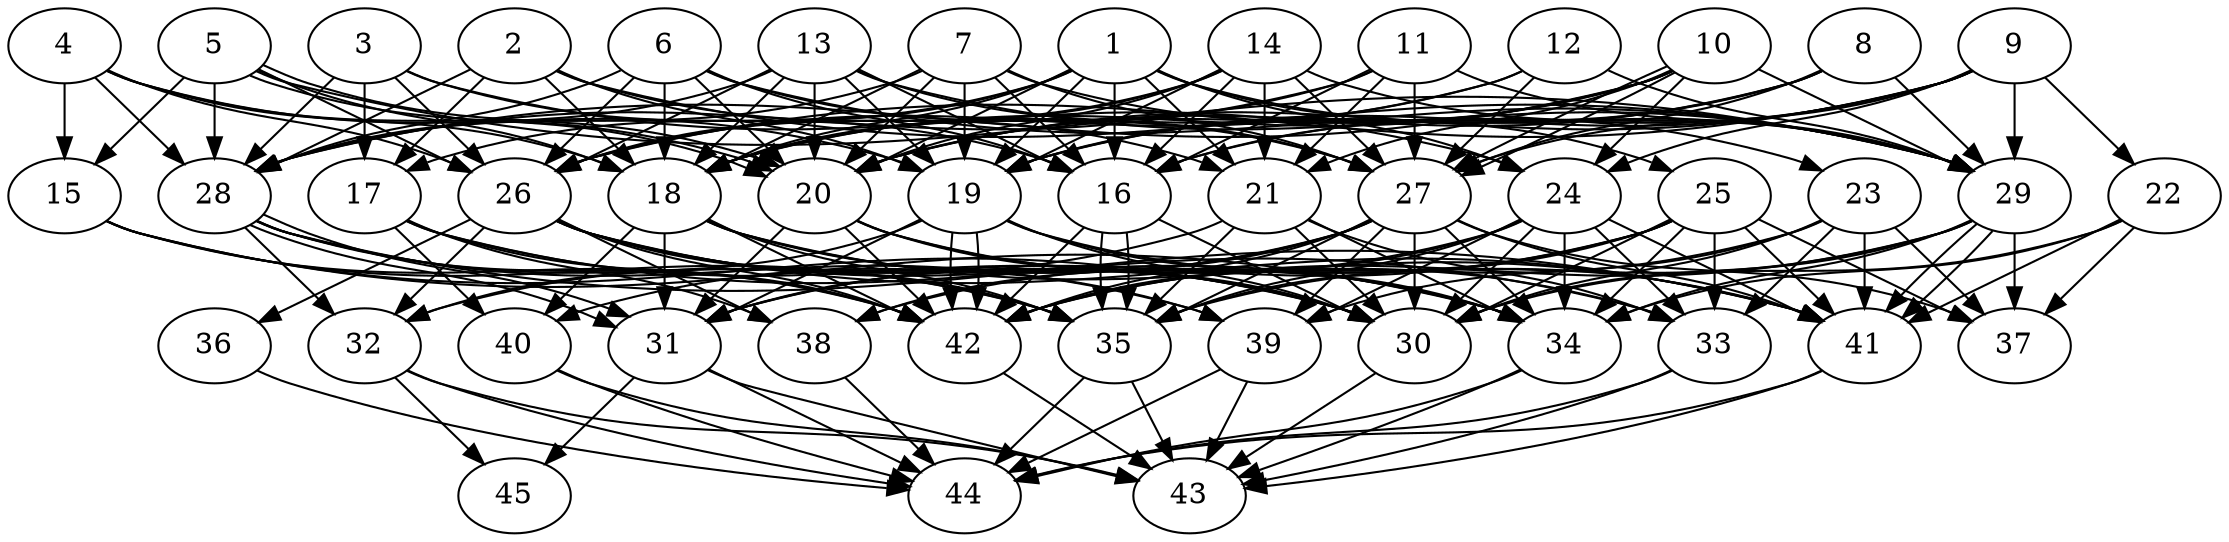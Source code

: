// DAG automatically generated by daggen at Thu Oct  3 14:07:24 2019
// ./daggen --dot -n 45 --ccr 0.4 --fat 0.7 --regular 0.9 --density 0.9 --mindata 5242880 --maxdata 52428800 
digraph G {
  1 [size="27100160", alpha="0.02", expect_size="10840064"] 
  1 -> 16 [size ="10840064"]
  1 -> 17 [size ="10840064"]
  1 -> 18 [size ="10840064"]
  1 -> 19 [size ="10840064"]
  1 -> 20 [size ="10840064"]
  1 -> 21 [size ="10840064"]
  1 -> 24 [size ="10840064"]
  1 -> 25 [size ="10840064"]
  1 -> 26 [size ="10840064"]
  1 -> 29 [size ="10840064"]
  2 [size="26931200", alpha="0.17", expect_size="10772480"] 
  2 -> 17 [size ="10772480"]
  2 -> 18 [size ="10772480"]
  2 -> 19 [size ="10772480"]
  2 -> 21 [size ="10772480"]
  2 -> 28 [size ="10772480"]
  2 -> 29 [size ="10772480"]
  3 [size="22451200", alpha="0.10", expect_size="8980480"] 
  3 -> 16 [size ="8980480"]
  3 -> 17 [size ="8980480"]
  3 -> 24 [size ="8980480"]
  3 -> 26 [size ="8980480"]
  3 -> 28 [size ="8980480"]
  4 [size="62179840", alpha="0.05", expect_size="24871936"] 
  4 -> 15 [size ="24871936"]
  4 -> 18 [size ="24871936"]
  4 -> 19 [size ="24871936"]
  4 -> 20 [size ="24871936"]
  4 -> 26 [size ="24871936"]
  4 -> 28 [size ="24871936"]
  5 [size="101368320", alpha="0.05", expect_size="40547328"] 
  5 -> 15 [size ="40547328"]
  5 -> 18 [size ="40547328"]
  5 -> 20 [size ="40547328"]
  5 -> 20 [size ="40547328"]
  5 -> 26 [size ="40547328"]
  5 -> 28 [size ="40547328"]
  5 -> 29 [size ="40547328"]
  6 [size="120506880", alpha="0.15", expect_size="48202752"] 
  6 -> 16 [size ="48202752"]
  6 -> 18 [size ="48202752"]
  6 -> 20 [size ="48202752"]
  6 -> 26 [size ="48202752"]
  6 -> 27 [size ="48202752"]
  6 -> 28 [size ="48202752"]
  6 -> 29 [size ="48202752"]
  7 [size="116418560", alpha="0.19", expect_size="46567424"] 
  7 -> 16 [size ="46567424"]
  7 -> 18 [size ="46567424"]
  7 -> 19 [size ="46567424"]
  7 -> 20 [size ="46567424"]
  7 -> 23 [size ="46567424"]
  7 -> 27 [size ="46567424"]
  7 -> 28 [size ="46567424"]
  8 [size="38289920", alpha="0.02", expect_size="15315968"] 
  8 -> 16 [size ="15315968"]
  8 -> 19 [size ="15315968"]
  8 -> 20 [size ="15315968"]
  8 -> 27 [size ="15315968"]
  8 -> 29 [size ="15315968"]
  9 [size="66186240", alpha="0.13", expect_size="26474496"] 
  9 -> 16 [size ="26474496"]
  9 -> 19 [size ="26474496"]
  9 -> 20 [size ="26474496"]
  9 -> 22 [size ="26474496"]
  9 -> 24 [size ="26474496"]
  9 -> 26 [size ="26474496"]
  9 -> 27 [size ="26474496"]
  9 -> 29 [size ="26474496"]
  10 [size="27576320", alpha="0.02", expect_size="11030528"] 
  10 -> 18 [size ="11030528"]
  10 -> 19 [size ="11030528"]
  10 -> 20 [size ="11030528"]
  10 -> 21 [size ="11030528"]
  10 -> 24 [size ="11030528"]
  10 -> 27 [size ="11030528"]
  10 -> 27 [size ="11030528"]
  10 -> 28 [size ="11030528"]
  10 -> 29 [size ="11030528"]
  11 [size="71129600", alpha="0.03", expect_size="28451840"] 
  11 -> 16 [size ="28451840"]
  11 -> 18 [size ="28451840"]
  11 -> 21 [size ="28451840"]
  11 -> 27 [size ="28451840"]
  11 -> 28 [size ="28451840"]
  11 -> 29 [size ="28451840"]
  12 [size="82316800", alpha="0.00", expect_size="32926720"] 
  12 -> 18 [size ="32926720"]
  12 -> 26 [size ="32926720"]
  12 -> 27 [size ="32926720"]
  12 -> 29 [size ="32926720"]
  13 [size="62699520", alpha="0.20", expect_size="25079808"] 
  13 -> 16 [size ="25079808"]
  13 -> 18 [size ="25079808"]
  13 -> 19 [size ="25079808"]
  13 -> 20 [size ="25079808"]
  13 -> 26 [size ="25079808"]
  13 -> 27 [size ="25079808"]
  13 -> 28 [size ="25079808"]
  13 -> 29 [size ="25079808"]
  14 [size="123927040", alpha="0.07", expect_size="49570816"] 
  14 -> 16 [size ="49570816"]
  14 -> 18 [size ="49570816"]
  14 -> 19 [size ="49570816"]
  14 -> 20 [size ="49570816"]
  14 -> 21 [size ="49570816"]
  14 -> 26 [size ="49570816"]
  14 -> 27 [size ="49570816"]
  14 -> 29 [size ="49570816"]
  15 [size="33735680", alpha="0.01", expect_size="13494272"] 
  15 -> 30 [size ="13494272"]
  15 -> 34 [size ="13494272"]
  15 -> 35 [size ="13494272"]
  15 -> 42 [size ="13494272"]
  16 [size="62640640", alpha="0.06", expect_size="25056256"] 
  16 -> 30 [size ="25056256"]
  16 -> 35 [size ="25056256"]
  16 -> 35 [size ="25056256"]
  16 -> 42 [size ="25056256"]
  17 [size="34511360", alpha="0.14", expect_size="13804544"] 
  17 -> 30 [size ="13804544"]
  17 -> 33 [size ="13804544"]
  17 -> 38 [size ="13804544"]
  17 -> 40 [size ="13804544"]
  17 -> 42 [size ="13804544"]
  18 [size="26472960", alpha="0.03", expect_size="10589184"] 
  18 -> 30 [size ="10589184"]
  18 -> 31 [size ="10589184"]
  18 -> 34 [size ="10589184"]
  18 -> 35 [size ="10589184"]
  18 -> 40 [size ="10589184"]
  18 -> 41 [size ="10589184"]
  18 -> 42 [size ="10589184"]
  19 [size="39319040", alpha="0.04", expect_size="15727616"] 
  19 -> 30 [size ="15727616"]
  19 -> 31 [size ="15727616"]
  19 -> 32 [size ="15727616"]
  19 -> 34 [size ="15727616"]
  19 -> 41 [size ="15727616"]
  19 -> 42 [size ="15727616"]
  19 -> 42 [size ="15727616"]
  20 [size="113126400", alpha="0.04", expect_size="45250560"] 
  20 -> 30 [size ="45250560"]
  20 -> 31 [size ="45250560"]
  20 -> 33 [size ="45250560"]
  20 -> 34 [size ="45250560"]
  20 -> 42 [size ="45250560"]
  21 [size="123765760", alpha="0.06", expect_size="49506304"] 
  21 -> 30 [size ="49506304"]
  21 -> 32 [size ="49506304"]
  21 -> 33 [size ="49506304"]
  21 -> 34 [size ="49506304"]
  21 -> 35 [size ="49506304"]
  22 [size="25305600", alpha="0.10", expect_size="10122240"] 
  22 -> 30 [size ="10122240"]
  22 -> 34 [size ="10122240"]
  22 -> 37 [size ="10122240"]
  22 -> 41 [size ="10122240"]
  23 [size="27056640", alpha="0.16", expect_size="10822656"] 
  23 -> 30 [size ="10822656"]
  23 -> 33 [size ="10822656"]
  23 -> 37 [size ="10822656"]
  23 -> 39 [size ="10822656"]
  23 -> 41 [size ="10822656"]
  23 -> 42 [size ="10822656"]
  24 [size="24778240", alpha="0.10", expect_size="9911296"] 
  24 -> 30 [size ="9911296"]
  24 -> 31 [size ="9911296"]
  24 -> 33 [size ="9911296"]
  24 -> 34 [size ="9911296"]
  24 -> 35 [size ="9911296"]
  24 -> 39 [size ="9911296"]
  24 -> 41 [size ="9911296"]
  24 -> 42 [size ="9911296"]
  25 [size="67123200", alpha="0.19", expect_size="26849280"] 
  25 -> 30 [size ="26849280"]
  25 -> 31 [size ="26849280"]
  25 -> 33 [size ="26849280"]
  25 -> 34 [size ="26849280"]
  25 -> 35 [size ="26849280"]
  25 -> 37 [size ="26849280"]
  25 -> 38 [size ="26849280"]
  25 -> 41 [size ="26849280"]
  25 -> 42 [size ="26849280"]
  26 [size="75560960", alpha="0.07", expect_size="30224384"] 
  26 -> 30 [size ="30224384"]
  26 -> 32 [size ="30224384"]
  26 -> 34 [size ="30224384"]
  26 -> 35 [size ="30224384"]
  26 -> 36 [size ="30224384"]
  26 -> 38 [size ="30224384"]
  26 -> 39 [size ="30224384"]
  26 -> 41 [size ="30224384"]
  26 -> 42 [size ="30224384"]
  27 [size="110909440", alpha="0.11", expect_size="44363776"] 
  27 -> 30 [size ="44363776"]
  27 -> 31 [size ="44363776"]
  27 -> 34 [size ="44363776"]
  27 -> 35 [size ="44363776"]
  27 -> 37 [size ="44363776"]
  27 -> 38 [size ="44363776"]
  27 -> 39 [size ="44363776"]
  27 -> 40 [size ="44363776"]
  27 -> 41 [size ="44363776"]
  27 -> 42 [size ="44363776"]
  28 [size="75619840", alpha="0.00", expect_size="30247936"] 
  28 -> 31 [size ="30247936"]
  28 -> 31 [size ="30247936"]
  28 -> 32 [size ="30247936"]
  28 -> 35 [size ="30247936"]
  28 -> 39 [size ="30247936"]
  28 -> 41 [size ="30247936"]
  28 -> 42 [size ="30247936"]
  29 [size="93393920", alpha="0.19", expect_size="37357568"] 
  29 -> 30 [size ="37357568"]
  29 -> 34 [size ="37357568"]
  29 -> 35 [size ="37357568"]
  29 -> 37 [size ="37357568"]
  29 -> 41 [size ="37357568"]
  29 -> 41 [size ="37357568"]
  29 -> 42 [size ="37357568"]
  30 [size="119738880", alpha="0.19", expect_size="47895552"] 
  30 -> 43 [size ="47895552"]
  31 [size="25323520", alpha="0.10", expect_size="10129408"] 
  31 -> 43 [size ="10129408"]
  31 -> 44 [size ="10129408"]
  31 -> 45 [size ="10129408"]
  32 [size="60067840", alpha="0.12", expect_size="24027136"] 
  32 -> 43 [size ="24027136"]
  32 -> 44 [size ="24027136"]
  32 -> 45 [size ="24027136"]
  33 [size="119836160", alpha="0.02", expect_size="47934464"] 
  33 -> 43 [size ="47934464"]
  33 -> 44 [size ="47934464"]
  34 [size="96005120", alpha="0.12", expect_size="38402048"] 
  34 -> 43 [size ="38402048"]
  34 -> 44 [size ="38402048"]
  35 [size="37649920", alpha="0.04", expect_size="15059968"] 
  35 -> 43 [size ="15059968"]
  35 -> 44 [size ="15059968"]
  36 [size="33034240", alpha="0.06", expect_size="13213696"] 
  36 -> 44 [size ="13213696"]
  37 [size="71592960", alpha="0.10", expect_size="28637184"] 
  38 [size="20707840", alpha="0.18", expect_size="8283136"] 
  38 -> 44 [size ="8283136"]
  39 [size="23531520", alpha="0.09", expect_size="9412608"] 
  39 -> 43 [size ="9412608"]
  39 -> 44 [size ="9412608"]
  40 [size="15175680", alpha="0.18", expect_size="6070272"] 
  40 -> 43 [size ="6070272"]
  40 -> 44 [size ="6070272"]
  41 [size="128074240", alpha="0.05", expect_size="51229696"] 
  41 -> 43 [size ="51229696"]
  41 -> 44 [size ="51229696"]
  42 [size="66360320", alpha="0.14", expect_size="26544128"] 
  42 -> 43 [size ="26544128"]
  43 [size="17205760", alpha="0.06", expect_size="6882304"] 
  44 [size="30205440", alpha="0.20", expect_size="12082176"] 
  45 [size="98216960", alpha="0.03", expect_size="39286784"] 
}
